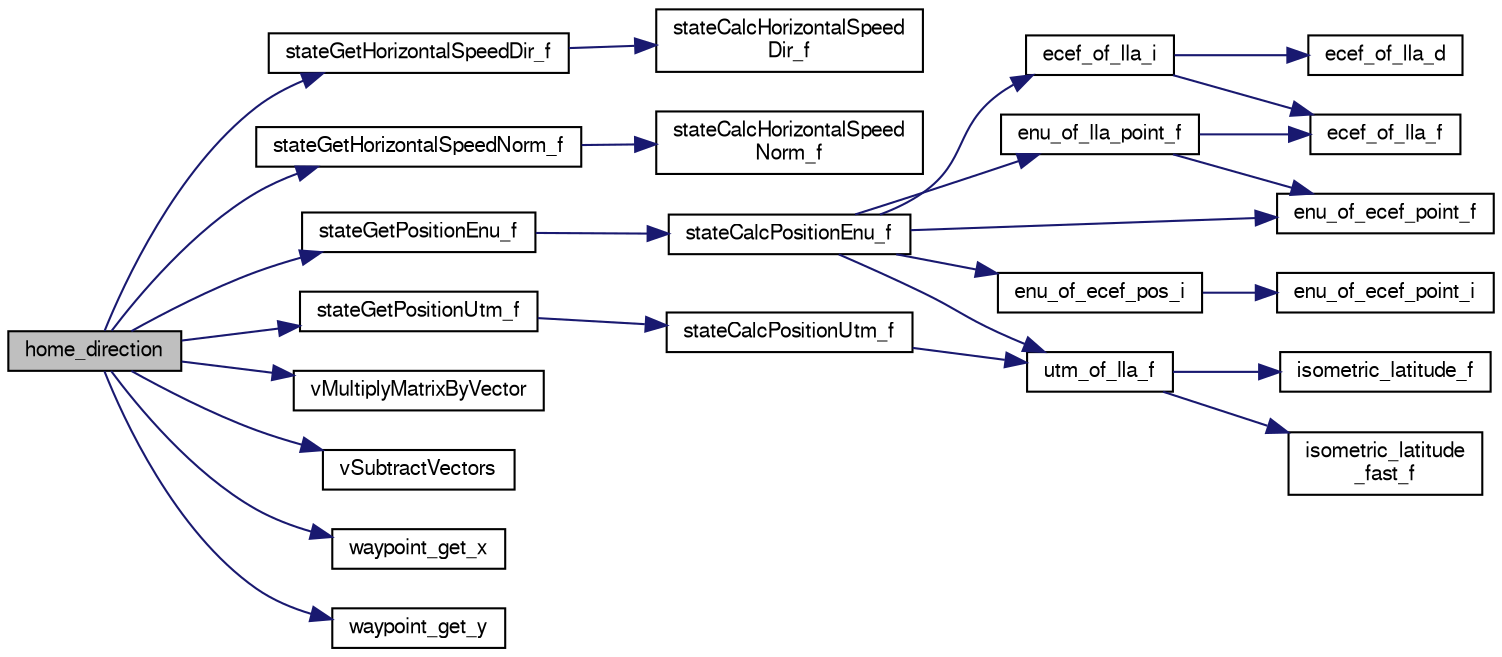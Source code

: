 digraph "home_direction"
{
  edge [fontname="FreeSans",fontsize="10",labelfontname="FreeSans",labelfontsize="10"];
  node [fontname="FreeSans",fontsize="10",shape=record];
  rankdir="LR";
  Node1 [label="home_direction",height=0.2,width=0.4,color="black", fillcolor="grey75", style="filled", fontcolor="black"];
  Node1 -> Node2 [color="midnightblue",fontsize="10",style="solid",fontname="FreeSans"];
  Node2 [label="stateGetHorizontalSpeedDir_f",height=0.2,width=0.4,color="black", fillcolor="white", style="filled",URL="$group__state__velocity.html#ga6f8b83126a235daea584aa9ce97f7fac",tooltip="Get dir of horizontal ground speed (float). "];
  Node2 -> Node3 [color="midnightblue",fontsize="10",style="solid",fontname="FreeSans"];
  Node3 [label="stateCalcHorizontalSpeed\lDir_f",height=0.2,width=0.4,color="black", fillcolor="white", style="filled",URL="$group__state__velocity.html#gad9b7b6ea39d5a4ee3e824f97204c4bb5"];
  Node1 -> Node4 [color="midnightblue",fontsize="10",style="solid",fontname="FreeSans"];
  Node4 [label="stateGetHorizontalSpeedNorm_f",height=0.2,width=0.4,color="black", fillcolor="white", style="filled",URL="$group__state__velocity.html#ga1396b84069296dc0353f25281a472c08",tooltip="Get norm of horizontal ground speed (float). "];
  Node4 -> Node5 [color="midnightblue",fontsize="10",style="solid",fontname="FreeSans"];
  Node5 [label="stateCalcHorizontalSpeed\lNorm_f",height=0.2,width=0.4,color="black", fillcolor="white", style="filled",URL="$group__state__velocity.html#ga990849172b82f2e3bc1ab9da2395c9c4"];
  Node1 -> Node6 [color="midnightblue",fontsize="10",style="solid",fontname="FreeSans"];
  Node6 [label="stateGetPositionEnu_f",height=0.2,width=0.4,color="black", fillcolor="white", style="filled",URL="$group__state__position.html#ga545d479db45e1a9711e59736b6d1309b",tooltip="Get position in local ENU coordinates (float). "];
  Node6 -> Node7 [color="midnightblue",fontsize="10",style="solid",fontname="FreeSans"];
  Node7 [label="stateCalcPositionEnu_f",height=0.2,width=0.4,color="black", fillcolor="white", style="filled",URL="$group__state__position.html#ga718066acd9581365ca5c2aacb29130fd"];
  Node7 -> Node8 [color="midnightblue",fontsize="10",style="solid",fontname="FreeSans"];
  Node8 [label="enu_of_ecef_point_f",height=0.2,width=0.4,color="black", fillcolor="white", style="filled",URL="$pprz__geodetic__float_8c.html#a2a82ebdce90a3e41d54f72c5e787fcd0"];
  Node7 -> Node9 [color="midnightblue",fontsize="10",style="solid",fontname="FreeSans"];
  Node9 [label="enu_of_ecef_pos_i",height=0.2,width=0.4,color="black", fillcolor="white", style="filled",URL="$group__math__geodetic__int.html#ga710a45725431766f0a003ba93cb58a11",tooltip="Convert a ECEF position to local ENU. "];
  Node9 -> Node10 [color="midnightblue",fontsize="10",style="solid",fontname="FreeSans"];
  Node10 [label="enu_of_ecef_point_i",height=0.2,width=0.4,color="black", fillcolor="white", style="filled",URL="$group__math__geodetic__int.html#ga85bcbfc73a43b120465422ec55647573",tooltip="Convert a point from ECEF to local ENU. "];
  Node7 -> Node11 [color="midnightblue",fontsize="10",style="solid",fontname="FreeSans"];
  Node11 [label="enu_of_lla_point_f",height=0.2,width=0.4,color="black", fillcolor="white", style="filled",URL="$pprz__geodetic__float_8c.html#ab8d5cb7292ea74802e7a94e265c0703a"];
  Node11 -> Node12 [color="midnightblue",fontsize="10",style="solid",fontname="FreeSans"];
  Node12 [label="ecef_of_lla_f",height=0.2,width=0.4,color="black", fillcolor="white", style="filled",URL="$pprz__geodetic__float_8c.html#a65bc5ba8b61d014ca659035759cc001c"];
  Node11 -> Node8 [color="midnightblue",fontsize="10",style="solid",fontname="FreeSans"];
  Node7 -> Node13 [color="midnightblue",fontsize="10",style="solid",fontname="FreeSans"];
  Node13 [label="ecef_of_lla_i",height=0.2,width=0.4,color="black", fillcolor="white", style="filled",URL="$group__math__geodetic__int.html#ga386f7bf340618bf1454ca2a3b5086100",tooltip="Convert a LLA to ECEF. "];
  Node13 -> Node12 [color="midnightblue",fontsize="10",style="solid",fontname="FreeSans"];
  Node13 -> Node14 [color="midnightblue",fontsize="10",style="solid",fontname="FreeSans"];
  Node14 [label="ecef_of_lla_d",height=0.2,width=0.4,color="black", fillcolor="white", style="filled",URL="$group__math__geodetic__double.html#gae6608c48696daebf3382f08e655028d9"];
  Node7 -> Node15 [color="midnightblue",fontsize="10",style="solid",fontname="FreeSans"];
  Node15 [label="utm_of_lla_f",height=0.2,width=0.4,color="black", fillcolor="white", style="filled",URL="$pprz__geodetic__float_8c.html#af99d4775df518f30b741b49c26eceedd"];
  Node15 -> Node16 [color="midnightblue",fontsize="10",style="solid",fontname="FreeSans"];
  Node16 [label="isometric_latitude_f",height=0.2,width=0.4,color="black", fillcolor="white", style="filled",URL="$pprz__geodetic__float_8c.html#a25c5bd31de0ea0d0caf14a0d217ad3ea"];
  Node15 -> Node17 [color="midnightblue",fontsize="10",style="solid",fontname="FreeSans"];
  Node17 [label="isometric_latitude\l_fast_f",height=0.2,width=0.4,color="black", fillcolor="white", style="filled",URL="$pprz__geodetic__float_8c.html#a21ea1b369f7d4abd984fb89c488dde24"];
  Node1 -> Node18 [color="midnightblue",fontsize="10",style="solid",fontname="FreeSans"];
  Node18 [label="stateGetPositionUtm_f",height=0.2,width=0.4,color="black", fillcolor="white", style="filled",URL="$group__state__position.html#ga7488f3b1e3afa9515541c0130278bdac",tooltip="Get position in UTM coordinates (float). "];
  Node18 -> Node19 [color="midnightblue",fontsize="10",style="solid",fontname="FreeSans"];
  Node19 [label="stateCalcPositionUtm_f",height=0.2,width=0.4,color="black", fillcolor="white", style="filled",URL="$group__state__position.html#ga6893f5e3d84e0464d2bc6fc86a08f16d"];
  Node19 -> Node15 [color="midnightblue",fontsize="10",style="solid",fontname="FreeSans"];
  Node1 -> Node20 [color="midnightblue",fontsize="10",style="solid",fontname="FreeSans"];
  Node20 [label="vMultiplyMatrixByVector",height=0.2,width=0.4,color="black", fillcolor="white", style="filled",URL="$max7456_8c.html#a35c6a2d16d309f11f32712b4116155f6"];
  Node1 -> Node21 [color="midnightblue",fontsize="10",style="solid",fontname="FreeSans"];
  Node21 [label="vSubtractVectors",height=0.2,width=0.4,color="black", fillcolor="white", style="filled",URL="$max7456_8c.html#a31893a86d66bebf3f735a51b2bcdb80c"];
  Node1 -> Node22 [color="midnightblue",fontsize="10",style="solid",fontname="FreeSans"];
  Node22 [label="waypoint_get_x",height=0.2,width=0.4,color="black", fillcolor="white", style="filled",URL="$subsystems_2navigation_2waypoints_8c.html#a62061108340141e0fda55b7c0d8f0145",tooltip="Get X/East coordinate of waypoint in meters. "];
  Node1 -> Node23 [color="midnightblue",fontsize="10",style="solid",fontname="FreeSans"];
  Node23 [label="waypoint_get_y",height=0.2,width=0.4,color="black", fillcolor="white", style="filled",URL="$subsystems_2navigation_2waypoints_8c.html#ab6dc3af2d184a91218a1fe7f02b858bc",tooltip="Get Y/North coordinate of waypoint in meters. "];
}
